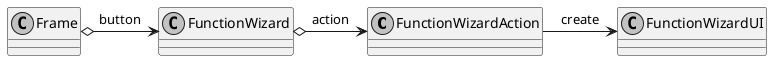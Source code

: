@startuml cd_function_wizard.png
skinparam handwritten false
skinparam monochrome true
skinparam packageStyle rect
skinparam defaultFontName FG Virgil
skinparam shadowing false  

class FunctionWizardAction {
}
class FunctionWizard
class FunctionWizardUI
class Frame
Frame o-> FunctionWizard : button
FunctionWizard o-> FunctionWizardAction : action
FunctionWizardAction -> FunctionWizardUI : create
@enduml
